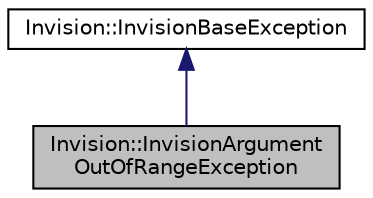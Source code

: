 digraph "Invision::InvisionArgumentOutOfRangeException"
{
 // LATEX_PDF_SIZE
  edge [fontname="Helvetica",fontsize="10",labelfontname="Helvetica",labelfontsize="10"];
  node [fontname="Helvetica",fontsize="10",shape=record];
  Node1 [label="Invision::InvisionArgument\lOutOfRangeException",height=0.2,width=0.4,color="black", fillcolor="grey75", style="filled", fontcolor="black",tooltip=" "];
  Node2 -> Node1 [dir="back",color="midnightblue",fontsize="10",style="solid"];
  Node2 [label="Invision::InvisionBaseException",height=0.2,width=0.4,color="black", fillcolor="white", style="filled",URL="$class_invision_1_1_invision_base_exception.html",tooltip=" "];
}
